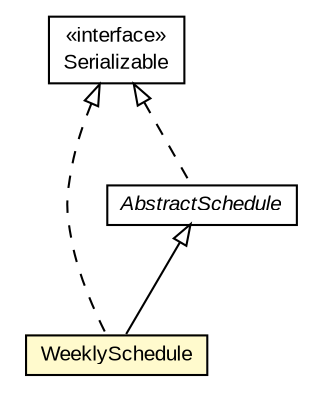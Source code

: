 #!/usr/local/bin/dot
#
# Class diagram 
# Generated by UMLGraph version R5_6-24-gf6e263 (http://www.umlgraph.org/)
#

digraph G {
	edge [fontname="arial",fontsize=10,labelfontname="arial",labelfontsize=10];
	node [fontname="arial",fontsize=10,shape=plaintext];
	nodesep=0.25;
	ranksep=0.5;
	// org.miloss.fgsms.services.interfaces.automatedreportingservice.WeeklySchedule
	c413164 [label=<<table title="org.miloss.fgsms.services.interfaces.automatedreportingservice.WeeklySchedule" border="0" cellborder="1" cellspacing="0" cellpadding="2" port="p" bgcolor="lemonChiffon" href="./WeeklySchedule.html">
		<tr><td><table border="0" cellspacing="0" cellpadding="1">
<tr><td align="center" balign="center"> WeeklySchedule </td></tr>
		</table></td></tr>
		</table>>, URL="./WeeklySchedule.html", fontname="arial", fontcolor="black", fontsize=10.0];
	// org.miloss.fgsms.services.interfaces.automatedreportingservice.AbstractSchedule
	c413204 [label=<<table title="org.miloss.fgsms.services.interfaces.automatedreportingservice.AbstractSchedule" border="0" cellborder="1" cellspacing="0" cellpadding="2" port="p" href="./AbstractSchedule.html">
		<tr><td><table border="0" cellspacing="0" cellpadding="1">
<tr><td align="center" balign="center"><font face="arial italic"> AbstractSchedule </font></td></tr>
		</table></td></tr>
		</table>>, URL="./AbstractSchedule.html", fontname="arial", fontcolor="black", fontsize=10.0];
	//org.miloss.fgsms.services.interfaces.automatedreportingservice.WeeklySchedule extends org.miloss.fgsms.services.interfaces.automatedreportingservice.AbstractSchedule
	c413204:p -> c413164:p [dir=back,arrowtail=empty];
	//org.miloss.fgsms.services.interfaces.automatedreportingservice.WeeklySchedule implements java.io.Serializable
	c413799:p -> c413164:p [dir=back,arrowtail=empty,style=dashed];
	//org.miloss.fgsms.services.interfaces.automatedreportingservice.AbstractSchedule implements java.io.Serializable
	c413799:p -> c413204:p [dir=back,arrowtail=empty,style=dashed];
	// java.io.Serializable
	c413799 [label=<<table title="java.io.Serializable" border="0" cellborder="1" cellspacing="0" cellpadding="2" port="p" href="http://java.sun.com/j2se/1.4.2/docs/api/java/io/Serializable.html">
		<tr><td><table border="0" cellspacing="0" cellpadding="1">
<tr><td align="center" balign="center"> &#171;interface&#187; </td></tr>
<tr><td align="center" balign="center"> Serializable </td></tr>
		</table></td></tr>
		</table>>, URL="http://java.sun.com/j2se/1.4.2/docs/api/java/io/Serializable.html", fontname="arial", fontcolor="black", fontsize=10.0];
}

